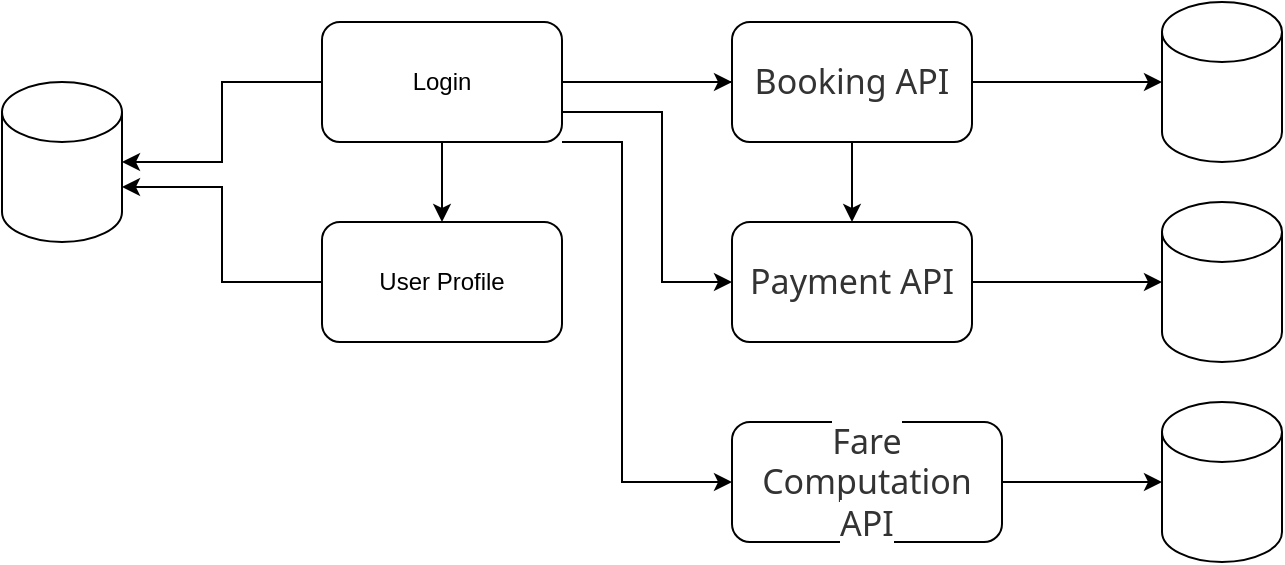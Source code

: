<mxfile version="17.1.2" type="browser"><diagram id="aXeIah20UNh_WhR2pfw0" name="Page-1"><mxGraphModel dx="965" dy="537" grid="1" gridSize="10" guides="1" tooltips="1" connect="1" arrows="1" fold="1" page="1" pageScale="1" pageWidth="850" pageHeight="1100" math="0" shadow="0"><root><mxCell id="0"/><mxCell id="1" parent="0"/><mxCell id="3CLShiPW4oRv-86RRvby-1" value="" style="shape=cylinder3;whiteSpace=wrap;html=1;boundedLbl=1;backgroundOutline=1;size=15;" parent="1" vertex="1"><mxGeometry x="90" y="190" width="60" height="80" as="geometry"/></mxCell><mxCell id="3CLShiPW4oRv-86RRvby-11" style="edgeStyle=orthogonalEdgeStyle;rounded=0;orthogonalLoop=1;jettySize=auto;html=1;entryX=1;entryY=0.5;entryDx=0;entryDy=0;entryPerimeter=0;" parent="1" source="3CLShiPW4oRv-86RRvby-2" target="3CLShiPW4oRv-86RRvby-1" edge="1"><mxGeometry relative="1" as="geometry"/></mxCell><mxCell id="3CLShiPW4oRv-86RRvby-13" style="edgeStyle=orthogonalEdgeStyle;rounded=0;orthogonalLoop=1;jettySize=auto;html=1;exitX=0.5;exitY=1;exitDx=0;exitDy=0;entryX=0.5;entryY=0;entryDx=0;entryDy=0;" parent="1" source="3CLShiPW4oRv-86RRvby-2" target="3CLShiPW4oRv-86RRvby-5" edge="1"><mxGeometry relative="1" as="geometry"/></mxCell><mxCell id="3CLShiPW4oRv-86RRvby-14" style="edgeStyle=orthogonalEdgeStyle;rounded=0;orthogonalLoop=1;jettySize=auto;html=1;entryX=0;entryY=0.5;entryDx=0;entryDy=0;" parent="1" source="3CLShiPW4oRv-86RRvby-2" target="3CLShiPW4oRv-86RRvby-3" edge="1"><mxGeometry relative="1" as="geometry"/></mxCell><mxCell id="3CLShiPW4oRv-86RRvby-15" style="edgeStyle=orthogonalEdgeStyle;rounded=0;orthogonalLoop=1;jettySize=auto;html=1;exitX=1;exitY=0.5;exitDx=0;exitDy=0;" parent="1" source="3CLShiPW4oRv-86RRvby-2" target="3CLShiPW4oRv-86RRvby-4" edge="1"><mxGeometry relative="1" as="geometry"/></mxCell><mxCell id="3CLShiPW4oRv-86RRvby-17" style="edgeStyle=orthogonalEdgeStyle;rounded=0;orthogonalLoop=1;jettySize=auto;html=1;exitX=1;exitY=0.75;exitDx=0;exitDy=0;entryX=0;entryY=0.5;entryDx=0;entryDy=0;" parent="1" source="3CLShiPW4oRv-86RRvby-2" target="3CLShiPW4oRv-86RRvby-4" edge="1"><mxGeometry relative="1" as="geometry"><Array as="points"><mxPoint x="420" y="205"/><mxPoint x="420" y="290"/></Array></mxGeometry></mxCell><mxCell id="3CLShiPW4oRv-86RRvby-18" style="edgeStyle=orthogonalEdgeStyle;rounded=0;orthogonalLoop=1;jettySize=auto;html=1;exitX=1;exitY=1;exitDx=0;exitDy=0;entryX=0;entryY=0.5;entryDx=0;entryDy=0;" parent="1" source="3CLShiPW4oRv-86RRvby-2" target="3CLShiPW4oRv-86RRvby-6" edge="1"><mxGeometry relative="1" as="geometry"><Array as="points"><mxPoint x="400" y="220"/><mxPoint x="400" y="390"/></Array></mxGeometry></mxCell><object label="Login" id="3CLShiPW4oRv-86RRvby-2"><mxCell style="rounded=1;whiteSpace=wrap;html=1;" parent="1" vertex="1"><mxGeometry x="250" y="160" width="120" height="60" as="geometry"/></mxCell></object><mxCell id="3CLShiPW4oRv-86RRvby-19" style="edgeStyle=orthogonalEdgeStyle;rounded=0;orthogonalLoop=1;jettySize=auto;html=1;" parent="1" source="3CLShiPW4oRv-86RRvby-3" target="3CLShiPW4oRv-86RRvby-7" edge="1"><mxGeometry relative="1" as="geometry"/></mxCell><mxCell id="3CLShiPW4oRv-86RRvby-3" value="&lt;span style=&quot;color: rgb(51 , 51 , 51) ; font-family: &amp;#34;segoe ui&amp;#34; , &amp;#34;segoe wp&amp;#34; , &amp;#34;tahoma&amp;#34; , &amp;#34;arial&amp;#34; , sans-serif ; font-size: 17px ; background-color: rgb(255 , 255 , 255)&quot;&gt;Booking API&lt;/span&gt;" style="rounded=1;whiteSpace=wrap;html=1;" parent="1" vertex="1"><mxGeometry x="455" y="160" width="120" height="60" as="geometry"/></mxCell><mxCell id="3CLShiPW4oRv-86RRvby-20" style="edgeStyle=orthogonalEdgeStyle;rounded=0;orthogonalLoop=1;jettySize=auto;html=1;exitX=1;exitY=0.5;exitDx=0;exitDy=0;" parent="1" source="3CLShiPW4oRv-86RRvby-4" target="3CLShiPW4oRv-86RRvby-8" edge="1"><mxGeometry relative="1" as="geometry"/></mxCell><mxCell id="3CLShiPW4oRv-86RRvby-4" value="&lt;span style=&quot;color: rgb(51 , 51 , 51) ; font-family: &amp;#34;segoe ui&amp;#34; , &amp;#34;segoe wp&amp;#34; , &amp;#34;tahoma&amp;#34; , &amp;#34;arial&amp;#34; , sans-serif ; font-size: 17px ; background-color: rgb(255 , 255 , 255)&quot;&gt;Payment API&lt;/span&gt;" style="rounded=1;whiteSpace=wrap;html=1;" parent="1" vertex="1"><mxGeometry x="455" y="260" width="120" height="60" as="geometry"/></mxCell><mxCell id="3CLShiPW4oRv-86RRvby-12" style="edgeStyle=orthogonalEdgeStyle;rounded=0;orthogonalLoop=1;jettySize=auto;html=1;entryX=1;entryY=0;entryDx=0;entryDy=52.5;entryPerimeter=0;" parent="1" source="3CLShiPW4oRv-86RRvby-5" target="3CLShiPW4oRv-86RRvby-1" edge="1"><mxGeometry relative="1" as="geometry"/></mxCell><mxCell id="3CLShiPW4oRv-86RRvby-5" value="User Profile" style="rounded=1;whiteSpace=wrap;html=1;" parent="1" vertex="1"><mxGeometry x="250" y="260" width="120" height="60" as="geometry"/></mxCell><mxCell id="3CLShiPW4oRv-86RRvby-21" style="edgeStyle=orthogonalEdgeStyle;rounded=0;orthogonalLoop=1;jettySize=auto;html=1;exitX=1;exitY=0.5;exitDx=0;exitDy=0;" parent="1" source="3CLShiPW4oRv-86RRvby-6" target="3CLShiPW4oRv-86RRvby-9" edge="1"><mxGeometry relative="1" as="geometry"/></mxCell><mxCell id="3CLShiPW4oRv-86RRvby-6" value="&lt;span style=&quot;color: rgb(51 , 51 , 51) ; font-family: &amp;#34;segoe ui&amp;#34; , &amp;#34;segoe wp&amp;#34; , &amp;#34;tahoma&amp;#34; , &amp;#34;arial&amp;#34; , sans-serif ; font-size: 17px ; background-color: rgb(255 , 255 , 255)&quot;&gt;Fare Computation API&lt;/span&gt;" style="rounded=1;whiteSpace=wrap;html=1;" parent="1" vertex="1"><mxGeometry x="455" y="360" width="135" height="60" as="geometry"/></mxCell><mxCell id="3CLShiPW4oRv-86RRvby-7" value="" style="shape=cylinder3;whiteSpace=wrap;html=1;boundedLbl=1;backgroundOutline=1;size=15;" parent="1" vertex="1"><mxGeometry x="670" y="150" width="60" height="80" as="geometry"/></mxCell><mxCell id="3CLShiPW4oRv-86RRvby-8" value="" style="shape=cylinder3;whiteSpace=wrap;html=1;boundedLbl=1;backgroundOutline=1;size=15;" parent="1" vertex="1"><mxGeometry x="670" y="250" width="60" height="80" as="geometry"/></mxCell><mxCell id="3CLShiPW4oRv-86RRvby-9" value="" style="shape=cylinder3;whiteSpace=wrap;html=1;boundedLbl=1;backgroundOutline=1;size=15;" parent="1" vertex="1"><mxGeometry x="670" y="350" width="60" height="80" as="geometry"/></mxCell></root></mxGraphModel></diagram></mxfile>